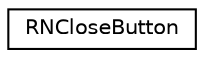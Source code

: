 digraph G
{
  edge [fontname="Helvetica",fontsize="10",labelfontname="Helvetica",labelfontsize="10"];
  node [fontname="Helvetica",fontsize="10",shape=record];
  rankdir="LR";
  Node1 [label="RNCloseButton",height=0.2,width=0.4,color="black", fillcolor="white", style="filled",URL="$interface_r_n_close_button.html"];
}

